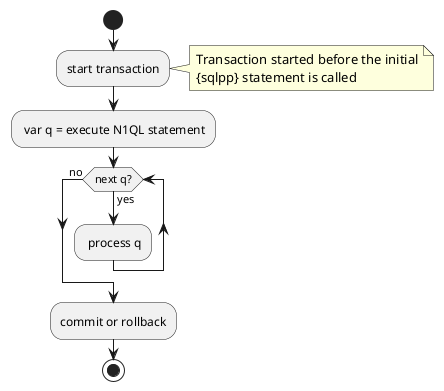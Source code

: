 @startuml


start

:start transaction;
note right: Transaction started before the initial\n{sqlpp} statement is called
: var q = execute N1QL statement;
 
 while (next q?) is (yes)
 
   : process q;
   
 endwhile (no)
 
:commit or rollback;

stop

@enduml

